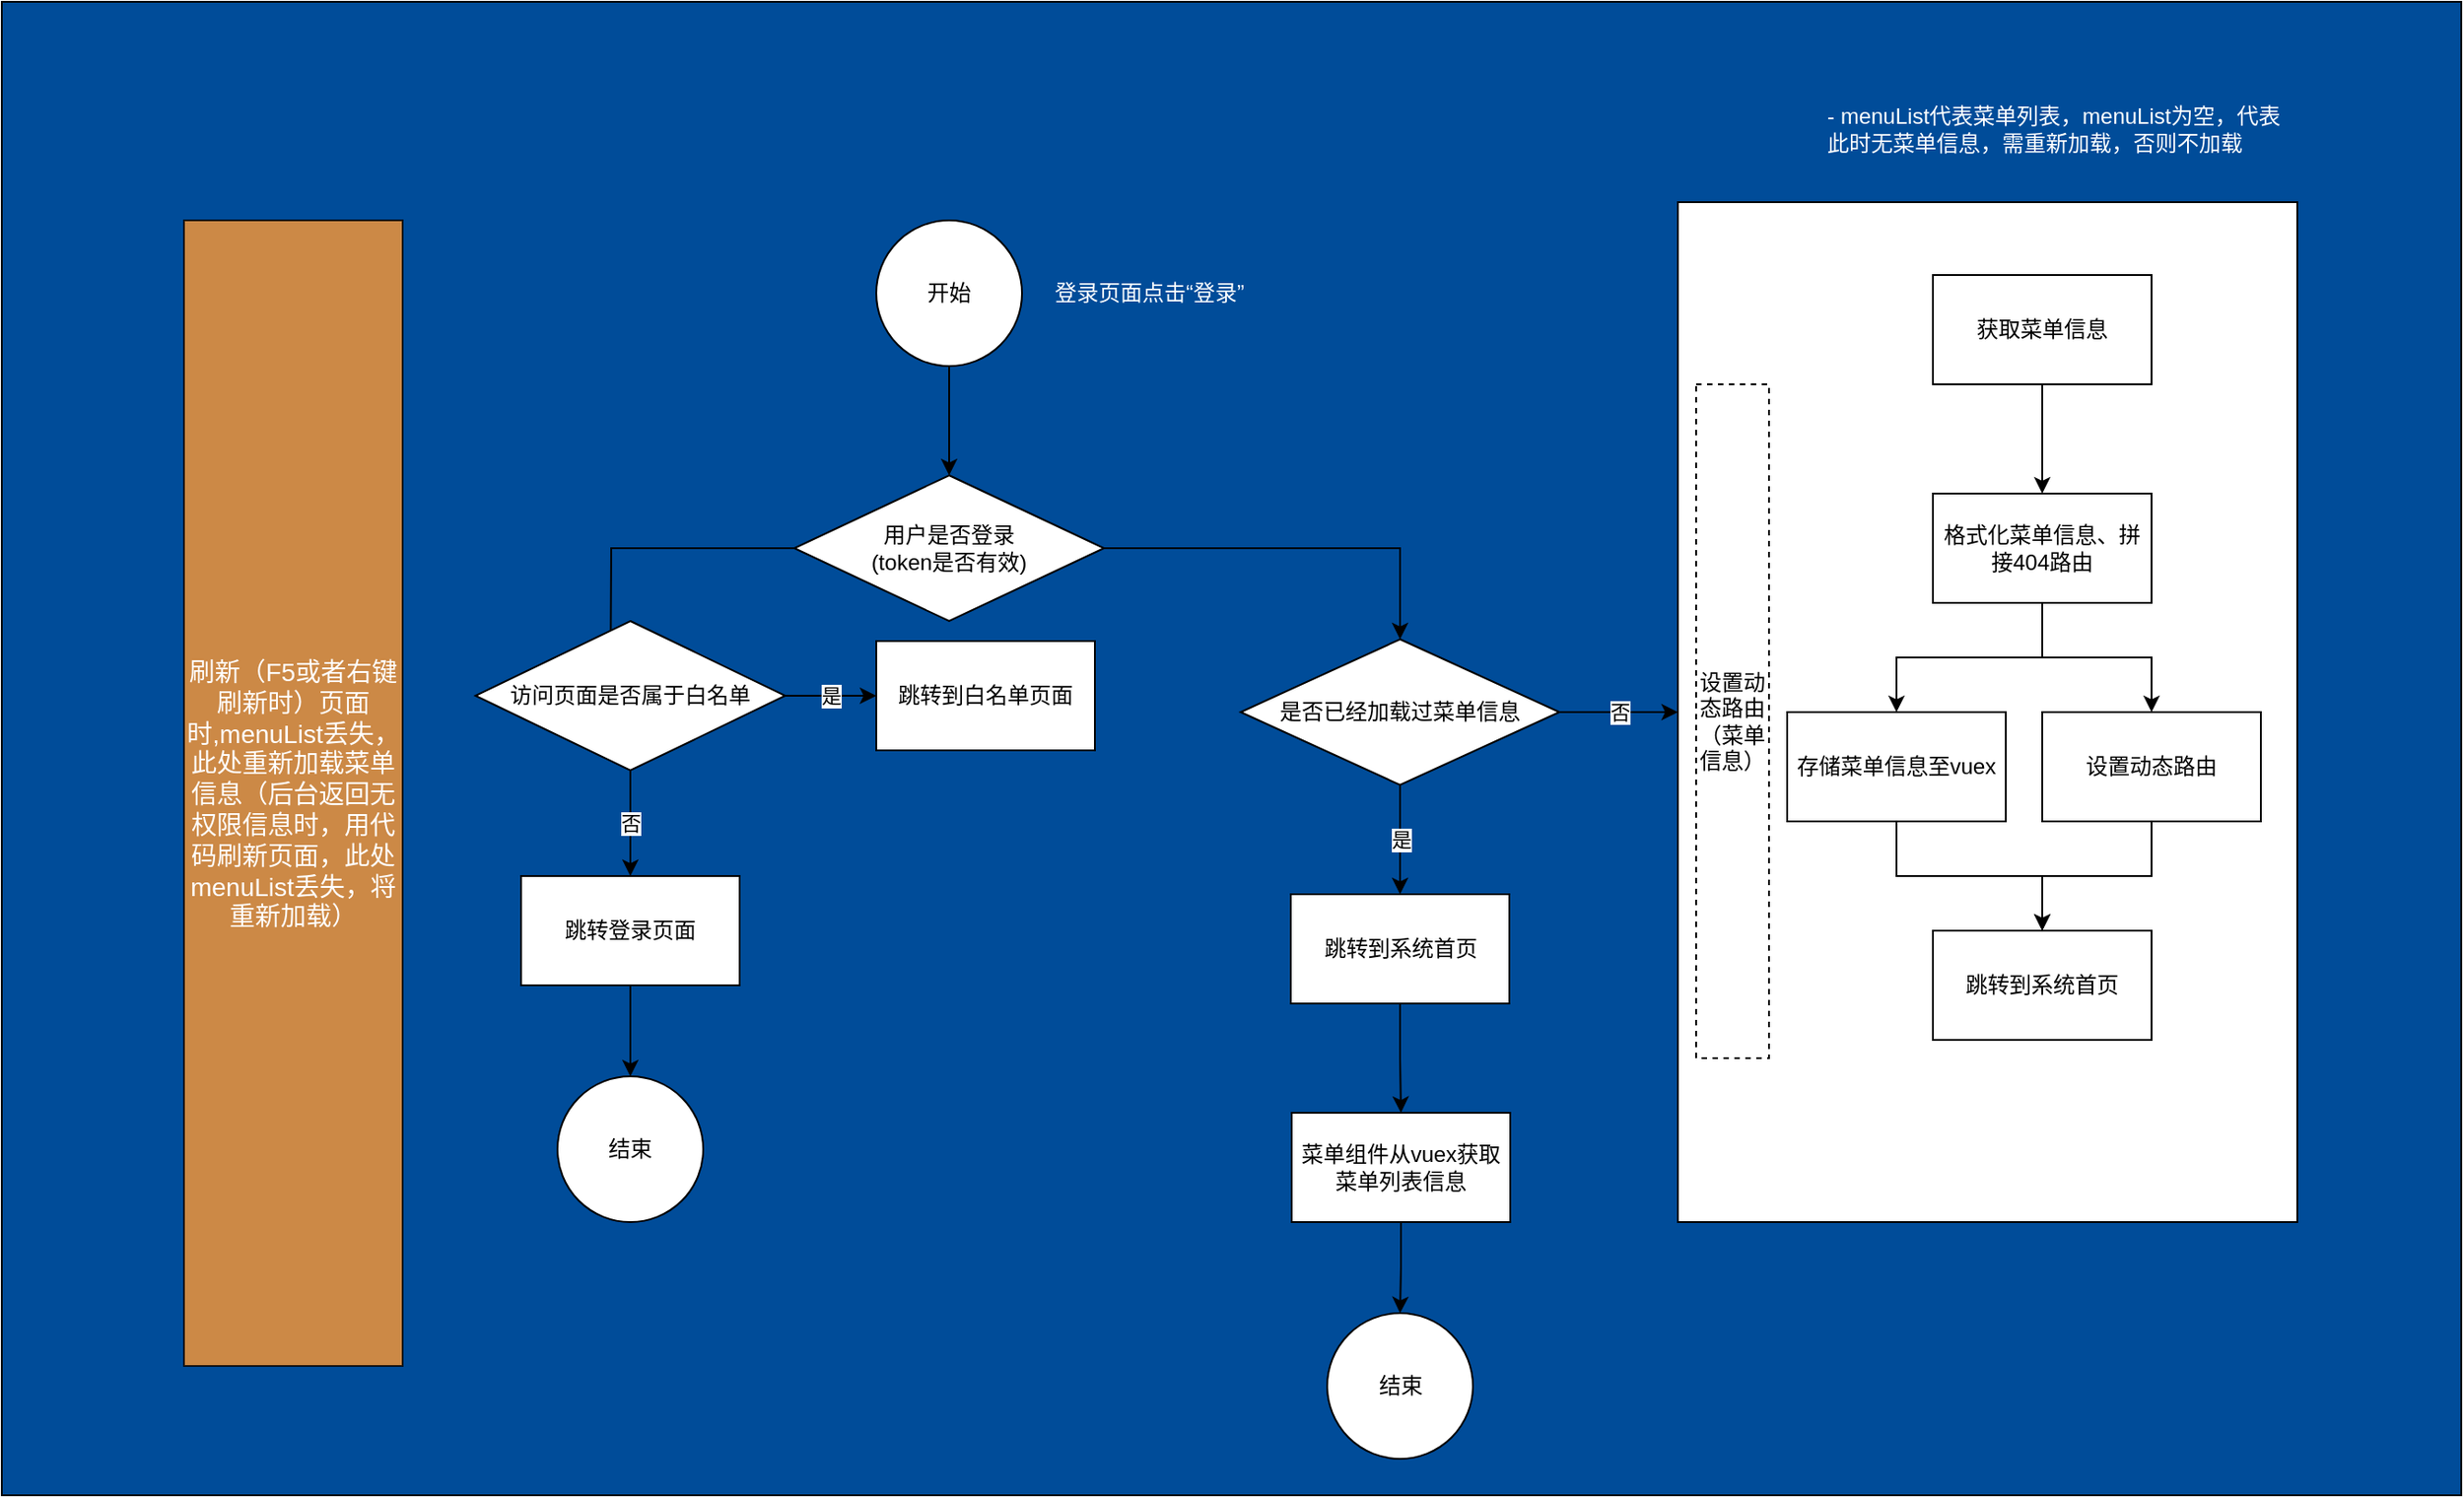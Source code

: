 <mxfile version="13.7.9" type="device"><diagram id="0I4HXWed1IWVnRgYtNag" name="第 1 页"><mxGraphModel dx="1874" dy="794" grid="1" gridSize="10" guides="1" tooltips="1" connect="1" arrows="1" fold="1" page="1" pageScale="1" pageWidth="827" pageHeight="1169" math="0" shadow="0"><root><mxCell id="0"/><mxCell id="1" parent="0"/><mxCell id="pQX1BCnLHStijLfCCRD--92" value="" style="rounded=0;whiteSpace=wrap;html=1;strokeColor=#000000;fillColor=#004C99;" vertex="1" parent="1"><mxGeometry x="220" y="190" width="1350" height="820" as="geometry"/></mxCell><mxCell id="pQX1BCnLHStijLfCCRD--38" style="edgeStyle=orthogonalEdgeStyle;rounded=0;orthogonalLoop=1;jettySize=auto;html=1;" edge="1" parent="1" source="pQX1BCnLHStijLfCCRD--36" target="pQX1BCnLHStijLfCCRD--37"><mxGeometry relative="1" as="geometry"/></mxCell><mxCell id="pQX1BCnLHStijLfCCRD--36" value="开始" style="ellipse;whiteSpace=wrap;html=1;aspect=fixed;" vertex="1" parent="1"><mxGeometry x="700" y="310" width="80" height="80" as="geometry"/></mxCell><mxCell id="pQX1BCnLHStijLfCCRD--41" style="edgeStyle=orthogonalEdgeStyle;rounded=0;orthogonalLoop=1;jettySize=auto;html=1;" edge="1" parent="1" source="pQX1BCnLHStijLfCCRD--37"><mxGeometry relative="1" as="geometry"><mxPoint x="554" y="580" as="targetPoint"/></mxGeometry></mxCell><mxCell id="pQX1BCnLHStijLfCCRD--52" style="edgeStyle=orthogonalEdgeStyle;rounded=0;orthogonalLoop=1;jettySize=auto;html=1;entryX=0.5;entryY=0;entryDx=0;entryDy=0;" edge="1" parent="1" source="pQX1BCnLHStijLfCCRD--37" target="pQX1BCnLHStijLfCCRD--51"><mxGeometry relative="1" as="geometry"/></mxCell><mxCell id="pQX1BCnLHStijLfCCRD--37" value="用户是否登录&lt;br&gt;(token是否有效)" style="rhombus;whiteSpace=wrap;html=1;" vertex="1" parent="1"><mxGeometry x="655" y="450" width="170" height="80" as="geometry"/></mxCell><mxCell id="pQX1BCnLHStijLfCCRD--49" value="是" style="edgeStyle=orthogonalEdgeStyle;rounded=0;orthogonalLoop=1;jettySize=auto;html=1;" edge="1" parent="1" source="pQX1BCnLHStijLfCCRD--42" target="pQX1BCnLHStijLfCCRD--47"><mxGeometry relative="1" as="geometry"/></mxCell><mxCell id="pQX1BCnLHStijLfCCRD--82" value="否" style="edgeStyle=orthogonalEdgeStyle;rounded=0;orthogonalLoop=1;jettySize=auto;html=1;" edge="1" parent="1" source="pQX1BCnLHStijLfCCRD--42" target="pQX1BCnLHStijLfCCRD--44"><mxGeometry relative="1" as="geometry"/></mxCell><mxCell id="pQX1BCnLHStijLfCCRD--42" value="访问页面是否属于白名单" style="rhombus;whiteSpace=wrap;html=1;" vertex="1" parent="1"><mxGeometry x="480" y="530" width="170" height="82" as="geometry"/></mxCell><mxCell id="pQX1BCnLHStijLfCCRD--88" style="edgeStyle=orthogonalEdgeStyle;rounded=0;orthogonalLoop=1;jettySize=auto;html=1;" edge="1" parent="1" source="pQX1BCnLHStijLfCCRD--44" target="pQX1BCnLHStijLfCCRD--87"><mxGeometry relative="1" as="geometry"/></mxCell><mxCell id="pQX1BCnLHStijLfCCRD--44" value="跳转登录页面" style="rounded=0;whiteSpace=wrap;html=1;" vertex="1" parent="1"><mxGeometry x="505" y="670" width="120" height="60" as="geometry"/></mxCell><mxCell id="pQX1BCnLHStijLfCCRD--47" value="跳转到白名单页面" style="rounded=0;whiteSpace=wrap;html=1;" vertex="1" parent="1"><mxGeometry x="700" y="541" width="120" height="60" as="geometry"/></mxCell><mxCell id="pQX1BCnLHStijLfCCRD--54" value="是" style="edgeStyle=orthogonalEdgeStyle;rounded=0;orthogonalLoop=1;jettySize=auto;html=1;" edge="1" parent="1" source="pQX1BCnLHStijLfCCRD--51"><mxGeometry relative="1" as="geometry"><mxPoint x="987.5" y="680" as="targetPoint"/></mxGeometry></mxCell><mxCell id="pQX1BCnLHStijLfCCRD--57" value="否" style="edgeStyle=orthogonalEdgeStyle;rounded=0;orthogonalLoop=1;jettySize=auto;html=1;" edge="1" parent="1" source="pQX1BCnLHStijLfCCRD--51" target="pQX1BCnLHStijLfCCRD--56"><mxGeometry relative="1" as="geometry"/></mxCell><mxCell id="pQX1BCnLHStijLfCCRD--51" value="是否已经加载过菜单信息" style="rhombus;whiteSpace=wrap;html=1;" vertex="1" parent="1"><mxGeometry x="900" y="540" width="175" height="80" as="geometry"/></mxCell><mxCell id="pQX1BCnLHStijLfCCRD--85" style="edgeStyle=orthogonalEdgeStyle;rounded=0;orthogonalLoop=1;jettySize=auto;html=1;" edge="1" parent="1" source="pQX1BCnLHStijLfCCRD--55" target="pQX1BCnLHStijLfCCRD--83"><mxGeometry relative="1" as="geometry"/></mxCell><mxCell id="pQX1BCnLHStijLfCCRD--55" value="跳转到系统首页" style="rounded=0;whiteSpace=wrap;html=1;" vertex="1" parent="1"><mxGeometry x="927.5" y="680" width="120" height="60" as="geometry"/></mxCell><mxCell id="pQX1BCnLHStijLfCCRD--56" value="" style="rounded=0;whiteSpace=wrap;html=1;" vertex="1" parent="1"><mxGeometry x="1140" y="300" width="340" height="560" as="geometry"/></mxCell><mxCell id="pQX1BCnLHStijLfCCRD--58" value="登录页面点击“登录”" style="text;html=1;align=center;verticalAlign=middle;whiteSpace=wrap;rounded=0;fontColor=#FFFFFF;" vertex="1" parent="1"><mxGeometry x="790" y="340" width="120" height="20" as="geometry"/></mxCell><mxCell id="pQX1BCnLHStijLfCCRD--71" style="edgeStyle=orthogonalEdgeStyle;rounded=0;orthogonalLoop=1;jettySize=auto;html=1;entryX=0.5;entryY=0;entryDx=0;entryDy=0;" edge="1" parent="1" source="pQX1BCnLHStijLfCCRD--72" target="pQX1BCnLHStijLfCCRD--75"><mxGeometry relative="1" as="geometry"/></mxCell><mxCell id="pQX1BCnLHStijLfCCRD--72" value="获取菜单信息" style="rounded=0;whiteSpace=wrap;html=1;" vertex="1" parent="1"><mxGeometry x="1280" y="340" width="120" height="60" as="geometry"/></mxCell><mxCell id="pQX1BCnLHStijLfCCRD--73" style="edgeStyle=orthogonalEdgeStyle;rounded=0;orthogonalLoop=1;jettySize=auto;html=1;" edge="1" parent="1" source="pQX1BCnLHStijLfCCRD--75" target="pQX1BCnLHStijLfCCRD--77"><mxGeometry relative="1" as="geometry"/></mxCell><mxCell id="pQX1BCnLHStijLfCCRD--74" style="edgeStyle=orthogonalEdgeStyle;rounded=0;orthogonalLoop=1;jettySize=auto;html=1;" edge="1" parent="1" source="pQX1BCnLHStijLfCCRD--75" target="pQX1BCnLHStijLfCCRD--79"><mxGeometry relative="1" as="geometry"/></mxCell><mxCell id="pQX1BCnLHStijLfCCRD--75" value="格式化菜单信息、拼接404路由" style="rounded=0;whiteSpace=wrap;html=1;" vertex="1" parent="1"><mxGeometry x="1280" y="460" width="120" height="60" as="geometry"/></mxCell><mxCell id="pQX1BCnLHStijLfCCRD--76" style="edgeStyle=orthogonalEdgeStyle;rounded=0;orthogonalLoop=1;jettySize=auto;html=1;entryX=0.5;entryY=0;entryDx=0;entryDy=0;" edge="1" parent="1" source="pQX1BCnLHStijLfCCRD--77" target="pQX1BCnLHStijLfCCRD--80"><mxGeometry relative="1" as="geometry"/></mxCell><mxCell id="pQX1BCnLHStijLfCCRD--77" value="存储菜单信息至vuex" style="rounded=0;whiteSpace=wrap;html=1;" vertex="1" parent="1"><mxGeometry x="1200" y="580" width="120" height="60" as="geometry"/></mxCell><mxCell id="pQX1BCnLHStijLfCCRD--78" style="edgeStyle=orthogonalEdgeStyle;rounded=0;orthogonalLoop=1;jettySize=auto;html=1;" edge="1" parent="1" source="pQX1BCnLHStijLfCCRD--79" target="pQX1BCnLHStijLfCCRD--80"><mxGeometry relative="1" as="geometry"/></mxCell><mxCell id="pQX1BCnLHStijLfCCRD--79" value="设置动态路由" style="rounded=0;whiteSpace=wrap;html=1;" vertex="1" parent="1"><mxGeometry x="1340" y="580" width="120" height="60" as="geometry"/></mxCell><mxCell id="pQX1BCnLHStijLfCCRD--80" value="跳转到系统首页" style="rounded=0;whiteSpace=wrap;html=1;" vertex="1" parent="1"><mxGeometry x="1280" y="700" width="120" height="60" as="geometry"/></mxCell><mxCell id="pQX1BCnLHStijLfCCRD--81" value="设置动态路由（菜单信息）" style="text;html=1;align=center;verticalAlign=middle;whiteSpace=wrap;rounded=0;rotation=0;perimeterSpacing=0;strokeColor=#000000;dashed=1;" vertex="1" parent="1"><mxGeometry x="1150" y="400" width="40" height="370" as="geometry"/></mxCell><mxCell id="pQX1BCnLHStijLfCCRD--89" style="edgeStyle=orthogonalEdgeStyle;rounded=0;orthogonalLoop=1;jettySize=auto;html=1;" edge="1" parent="1" source="pQX1BCnLHStijLfCCRD--83" target="pQX1BCnLHStijLfCCRD--86"><mxGeometry relative="1" as="geometry"/></mxCell><mxCell id="pQX1BCnLHStijLfCCRD--83" value="菜单组件从vuex获取菜单列表信息" style="rounded=0;whiteSpace=wrap;html=1;" vertex="1" parent="1"><mxGeometry x="928" y="800" width="120" height="60" as="geometry"/></mxCell><mxCell id="pQX1BCnLHStijLfCCRD--86" value="结束" style="ellipse;whiteSpace=wrap;html=1;aspect=fixed;" vertex="1" parent="1"><mxGeometry x="947.5" y="910" width="80" height="80" as="geometry"/></mxCell><mxCell id="pQX1BCnLHStijLfCCRD--87" value="结束" style="ellipse;whiteSpace=wrap;html=1;aspect=fixed;" vertex="1" parent="1"><mxGeometry x="525" y="780" width="80" height="80" as="geometry"/></mxCell><mxCell id="pQX1BCnLHStijLfCCRD--93" value="&lt;span style=&quot;font-size: 14px&quot;&gt;刷新（F5或者右键刷新时）页面时,menuList丢失，此处重新加载菜单信息（后台返回无权限信息时，用代码刷新页面，此处menuList丢失，将重新加载）&lt;br&gt;&lt;/span&gt;" style="rounded=0;whiteSpace=wrap;html=1;shadow=0;glass=0;fontColor=#FFFFFF;fillColor=#FF9933;opacity=80;" vertex="1" parent="1"><mxGeometry x="320" y="310" width="120" height="629" as="geometry"/></mxCell><mxCell id="pQX1BCnLHStijLfCCRD--94" value="- menuList代表菜单列表，menuList为空，代表此时无菜单信息，需重新加载，否则不加载" style="text;html=1;strokeColor=none;fillColor=none;align=left;verticalAlign=middle;whiteSpace=wrap;rounded=0;fontColor=#FFFFFF;labelBackgroundColor=none;" vertex="1" parent="1"><mxGeometry x="1220" y="250" width="260" height="20" as="geometry"/></mxCell></root></mxGraphModel></diagram></mxfile>